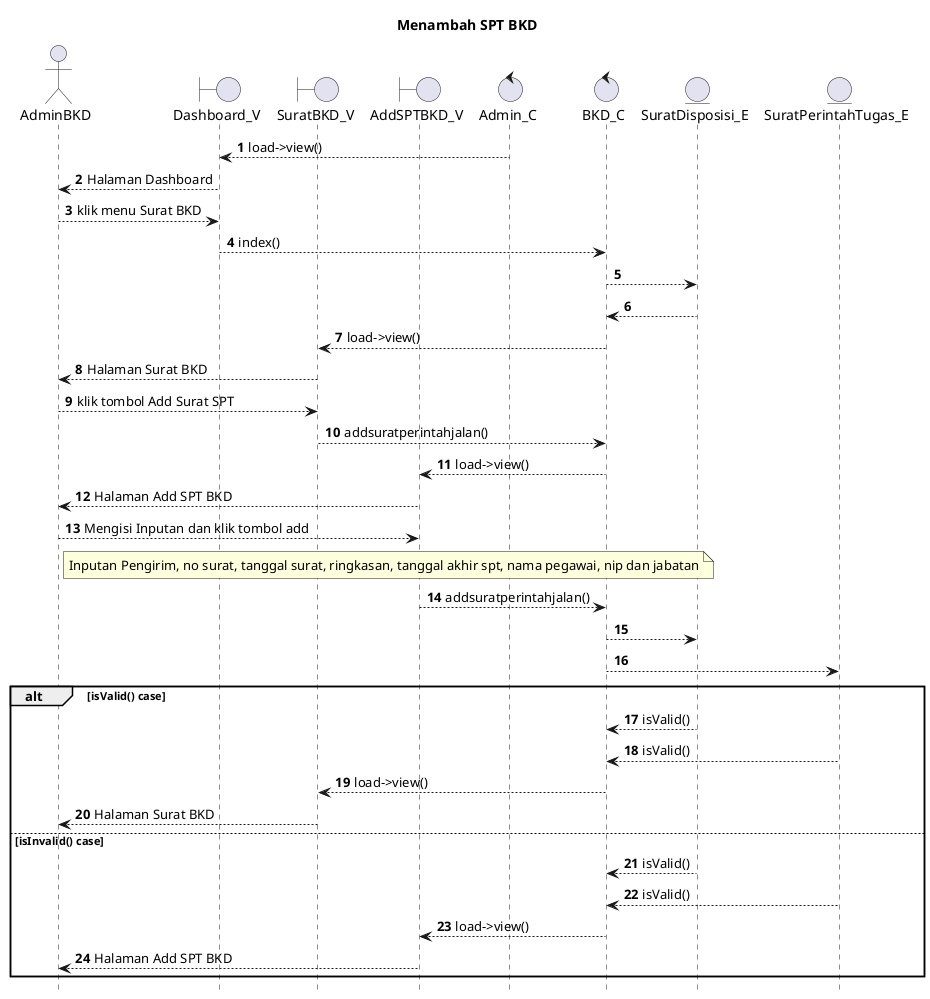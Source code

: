 @startuml

autonumber
hide footbox
title Menambah SPT BKD

Actor AdminBKD
boundary Dashboard_V
boundary SuratBKD_V
boundary AddSPTBKD_V
control Admin_C
control BKD_C
Entity SuratDisposisi_E
Entity SuratPerintahTugas_E

Admin_C --> Dashboard_V: load->view()
Dashboard_V --> AdminBKD: Halaman Dashboard
AdminBKD --> Dashboard_V: klik menu Surat BKD
Dashboard_V --> BKD_C: index()
BKD_C --> SuratDisposisi_E:
    
    SuratDisposisi_E --> BKD_C:
    BKD_C --> SuratBKD_V: load->view()
    SuratBKD_V --> AdminBKD: Halaman Surat BKD

AdminBKD --> SuratBKD_V: klik tombol Add Surat SPT
SuratBKD_V --> BKD_C: addsuratperintahjalan()
BKD_C --> AddSPTBKD_V: load->view()
AddSPTBKD_V --> AdminBKD: Halaman Add SPT BKD

AdminBKD --> AddSPTBKD_V: Mengisi Inputan dan klik tombol add
    note right of AdminBKD
        Inputan Pengirim, no surat, tanggal surat, ringkasan, tanggal akhir spt, nama pegawai, nip dan jabatan
            end note
AddSPTBKD_V --> BKD_C: addsuratperintahjalan()
BKD_C --> SuratDisposisi_E:
BKD_C --> SuratPerintahTugas_E:

alt isValid() case
    
    SuratDisposisi_E --> BKD_C: isValid()
    SuratPerintahTugas_E --> BKD_C: isValid()
    BKD_C --> SuratBKD_V: load->view()
    SuratBKD_V --> AdminBKD: Halaman Surat BKD

else isInvalid() case
    
    SuratDisposisi_E --> BKD_C: isValid()
    SuratPerintahTugas_E --> BKD_C: isValid()
    BKD_C --> AddSPTBKD_V: load->view()
    AddSPTBKD_V --> AdminBKD: Halaman Add SPT BKD

end
@enduml